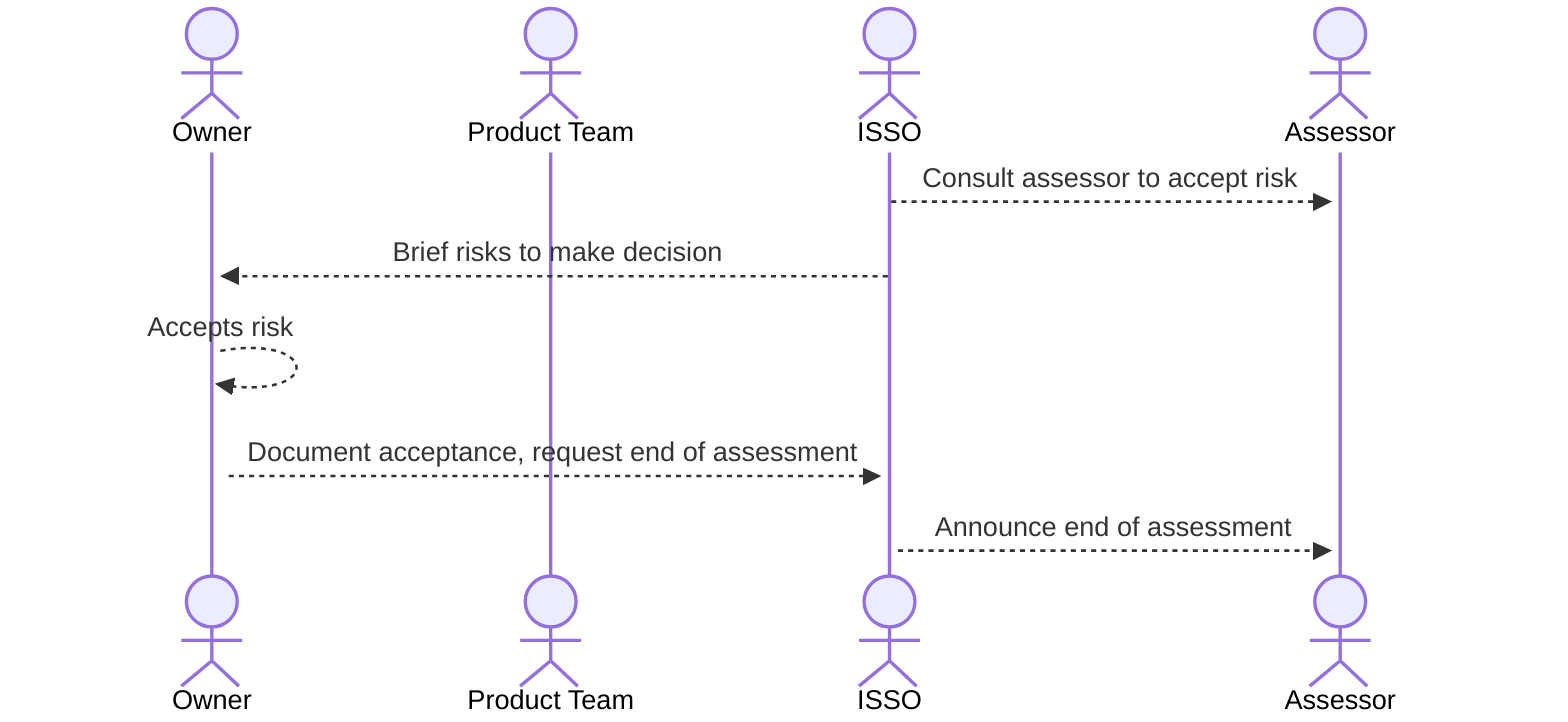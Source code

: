 sequenceDiagram
    actor Owner
    actor Product Team
    actor ISSO
    actor Assessor
    ISSO-->>+Assessor: Consult assessor to accept risk
    ISSO-->>+Owner: Brief risks to make decision
    Owner-->>+Owner: Accepts risk
    Owner-->>+ISSO: Document acceptance, request end of assessment
    ISSO-->>+Assessor: Announce end of assessment